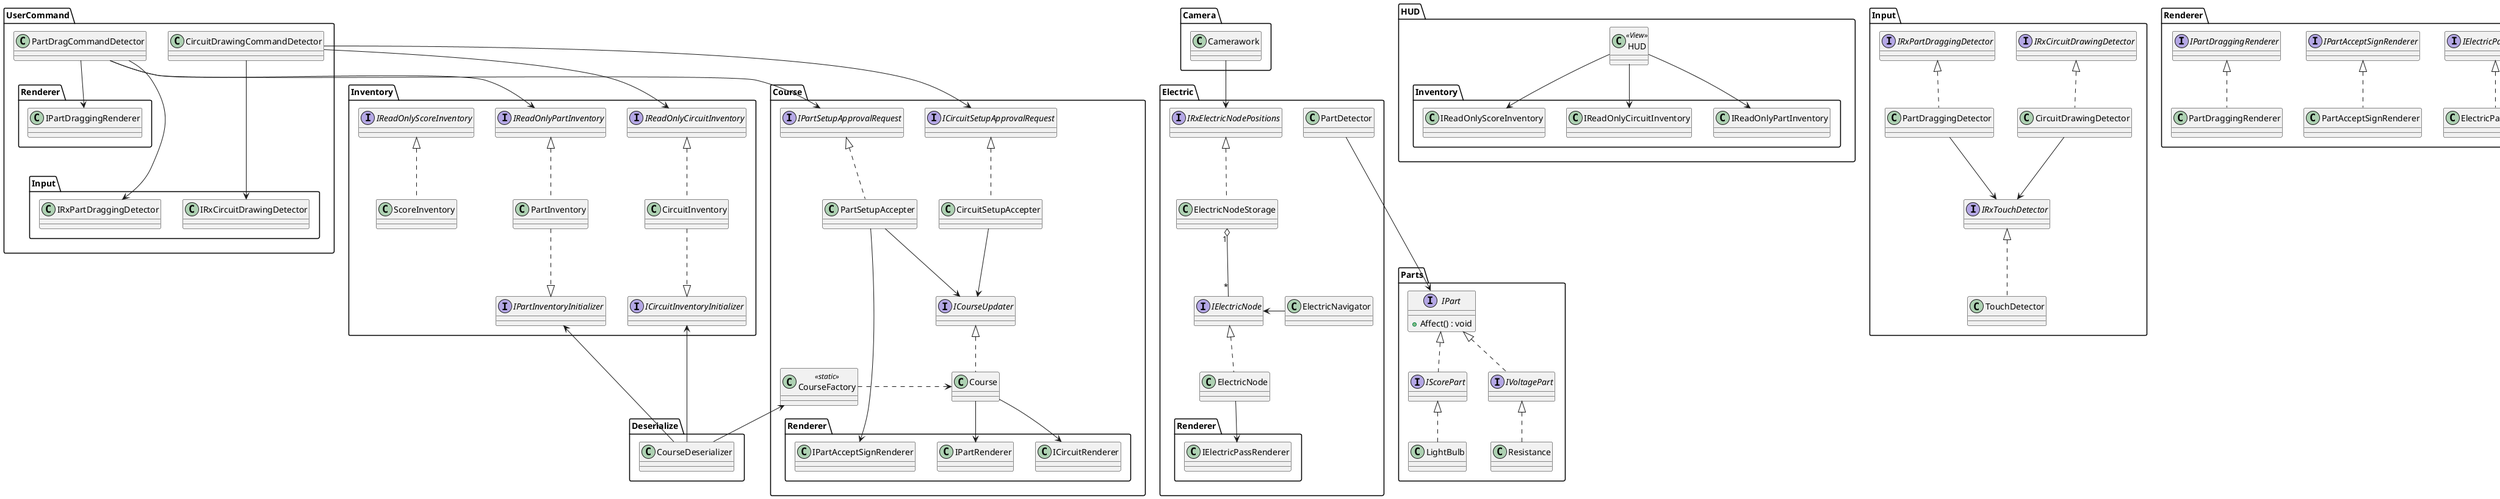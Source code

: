 @startuml ElSchema

namespace HUD {
    class HUD <<View>>
    HUD --> Inventory.IReadOnlyPartInventory
    HUD --> Inventory.IReadOnlyCircuitInventory
    HUD --> Inventory.IReadOnlyScoreInventory
}

namespace Inventory {
    ' 所持している電気回路部品の個数を管理する
    class PartInventory
    interface IReadOnlyPartInventory
    interface IPartInventoryInitializer
    IReadOnlyPartInventory <|.. PartInventory
    PartInventory ..|> IPartInventoryInitializer
    ' 所持している導線の長さを管理する
    class CircuitInventory
    interface IReadOnlyCircuitInventory
    interface ICircuitInventoryInitializer
    IReadOnlyCircuitInventory <|.. CircuitInventory
    CircuitInventory ..|> ICircuitInventoryInitializer
    ' 所持しているスコアを管理する
    class ScoreInventory
    interface IReadOnlyScoreInventory
    IReadOnlyScoreInventory <|.. ScoreInventory
}

namespace Course {
    ' コースそのもの
    class Course
    ' コース情報を更新する
    interface ICourseUpdater
    ICourseUpdater <|.. Course
    Course --> Renderer.IPartRenderer
    Course --> Renderer.ICircuitRenderer

    class CourseFactory<<static>>
    CourseFactory .left> Course

    ' 電気回路部品の設置可否を判断する
    class PartSetupAccepter
    ' 電気回路部品の設置承認依頼を受け付ける
    interface IPartSetupApprovalRequest
    IPartSetupApprovalRequest <|.. PartSetupAccepter
    PartSetupAccepter ---> Renderer.IPartAcceptSignRenderer
    PartSetupAccepter --> ICourseUpdater

    ' 導線の設置可否を判断する
    class CircuitSetupAccepter
    ' 導線の設置承認依頼を受け付ける
    interface ICircuitSetupApprovalRequest
    ICircuitSetupApprovalRequest <|.. CircuitSetupAccepter
    CircuitSetupAccepter --> ICourseUpdater
}

namespace Deserialize {
    ' コースデータを読み込んで解釈する
    class CourseDeserializer
    Inventory.ICircuitInventoryInitializer <-- CourseDeserializer
    Inventory.IPartInventoryInitializer <-- CourseDeserializer
    Course.CourseFactory <-- CourseDeserializer
}

namespace UserCommand {
    ' ユーザーが部品をドラッグしていることを検知する
    class PartDragCommandDetector
    PartDragCommandDetector ---> Input.IRxPartDraggingDetector
    PartDragCommandDetector --> Inventory.IReadOnlyPartInventory
    PartDragCommandDetector --> Renderer.IPartDraggingRenderer
    PartDragCommandDetector --> Course.IPartSetupApprovalRequest

    ' ユーザーが導線を描画していることを検知する
    class CircuitDrawingCommandDetector
    CircuitDrawingCommandDetector ---> Input.IRxCircuitDrawingDetector
    CircuitDrawingCommandDetector --> Inventory.IReadOnlyCircuitInventory
    CircuitDrawingCommandDetector --> Course.ICircuitSetupApprovalRequest
}

' 電気回路図の部品
namespace Parts {
    interface IPart {
        +Affect() : void
    }
    ' 電気が到達するとスコアに影響を与える
    interface IScorePart{

    }
    ' 電気が到達すると電圧に影響を与える
    interface IVoltagePart {

    }

    IPart <|.. IScorePart
    IPart <|.. IVoltagePart

    ' 抵抗
    class Resistance
    ' 電球
    class LightBulb

    IVoltagePart <|.. Resistance
    IScorePart <|.. LightBulb
}

namespace Electric {
    ' 電気の先頭
    class ElectricNode
    interface IElectricNode
    IElectricNode <|.. ElectricNode
    ' 電気が進む先を決定する
    class ElectricNavigator
    IElectricNode <- ElectricNavigator
    ' 電気が何らかの部品に到達したことを検知する
    class PartDetector
    ' 画面上に存在する電気ノードを保持する
    class ElectricNodeStorage
    interface IRxElectricNodePositions
    IRxElectricNodePositions <|.. ElectricNodeStorage
    ElectricNodeStorage "1" o-- "*" IElectricNode

    ElectricNode --> Renderer.IElectricPassRenderer
    PartDetector ---> Parts.IPart
}

namespace Camera {
    class Camerawork
    Camerawork --> Electric.IRxElectricNodePositions
}

namespace Input {
    ' タッチ入力を検知する
    interface IRxTouchDetector
    class TouchDetector 
    IRxTouchDetector <|.. TouchDetector

    ' 導線を描画していることを検知する
    interface IRxCircuitDrawingDetector
    class CircuitDrawingDetector
    IRxCircuitDrawingDetector <|.. CircuitDrawingDetector
    ' 電気回路部品を配置するためにドラッグしていることを検知する
    interface IRxPartDraggingDetector 
    class PartDraggingDetector
    IRxPartDraggingDetector <|.. PartDraggingDetector

    CircuitDrawingDetector --> IRxTouchDetector
    PartDraggingDetector --> IRxTouchDetector
}


namespace Renderer {
    ' 導線のレンダラー
    class CircuitRenderer
    interface ICircuitRenderer
    ICircuitRenderer <|.. CircuitRenderer
    ' 電気回路部品のレンダラー
    class PartRenderer
    interface IPartRenderer
    IPartRenderer <|.. PartRenderer
    ' 電気の軌跡のレンダラー
    class ElectricPassRenderer
    interface IElectricPassRenderer
    IElectricPassRenderer <|.. ElectricPassRenderer
    ' 部品配置プレビューサインのレンダラー
    class PartAcceptSignRenderer
    interface IPartAcceptSignRenderer
    IPartAcceptSignRenderer <|.. PartAcceptSignRenderer
    ' ドラッグ中の軌跡を描画するレンダラー
    class PartDraggingRenderer
    interface IPartDraggingRenderer
    IPartDraggingRenderer <|.. PartDraggingRenderer
}

@enduml